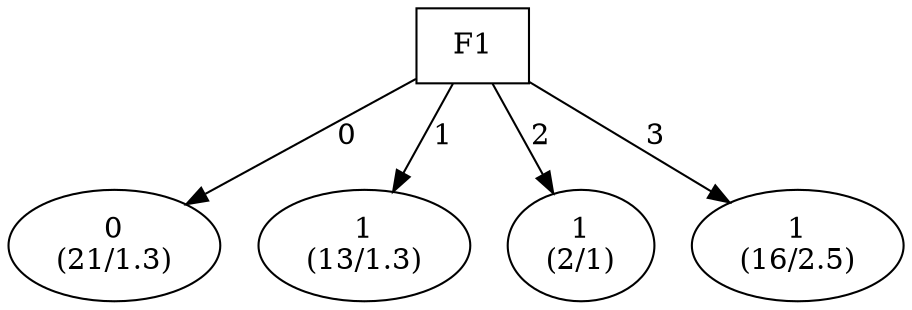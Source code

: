 digraph YaDT {
n0 [ shape=box, label="F1\n"]
n0 -> n1 [label="0"]
n1 [ shape=ellipse, label="0\n(21/1.3)"]
n0 -> n2 [label="1"]
n2 [ shape=ellipse, label="1\n(13/1.3)"]
n0 -> n3 [label="2"]
n3 [ shape=ellipse, label="1\n(2/1)"]
n0 -> n4 [label="3"]
n4 [ shape=ellipse, label="1\n(16/2.5)"]
}
